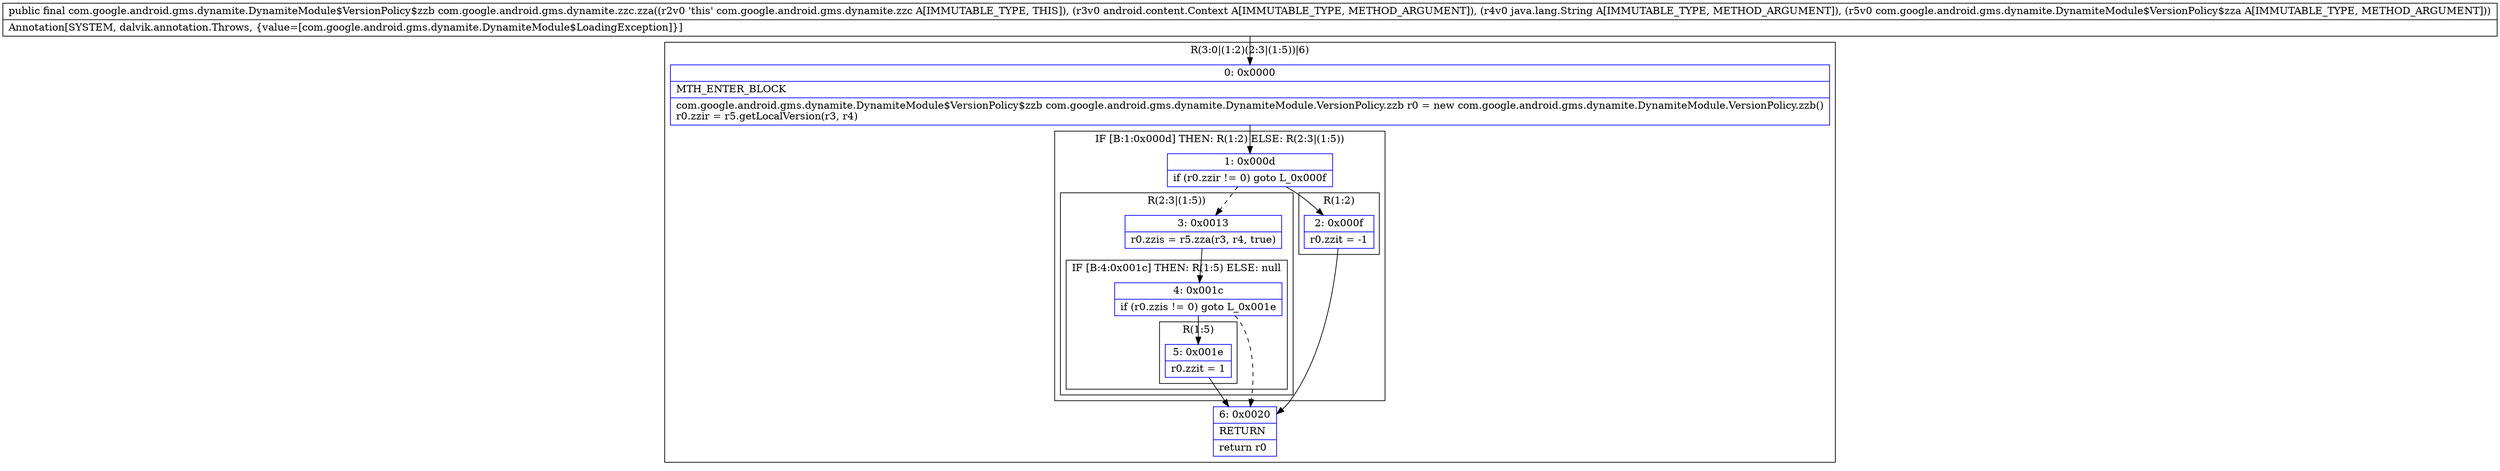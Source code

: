 digraph "CFG forcom.google.android.gms.dynamite.zzc.zza(Landroid\/content\/Context;Ljava\/lang\/String;Lcom\/google\/android\/gms\/dynamite\/DynamiteModule$VersionPolicy$zza;)Lcom\/google\/android\/gms\/dynamite\/DynamiteModule$VersionPolicy$zzb;" {
subgraph cluster_Region_265623247 {
label = "R(3:0|(1:2)(2:3|(1:5))|6)";
node [shape=record,color=blue];
Node_0 [shape=record,label="{0\:\ 0x0000|MTH_ENTER_BLOCK\l|com.google.android.gms.dynamite.DynamiteModule$VersionPolicy$zzb com.google.android.gms.dynamite.DynamiteModule.VersionPolicy.zzb r0 = new com.google.android.gms.dynamite.DynamiteModule.VersionPolicy.zzb()\lr0.zzir = r5.getLocalVersion(r3, r4)\l}"];
subgraph cluster_IfRegion_1047983345 {
label = "IF [B:1:0x000d] THEN: R(1:2) ELSE: R(2:3|(1:5))";
node [shape=record,color=blue];
Node_1 [shape=record,label="{1\:\ 0x000d|if (r0.zzir != 0) goto L_0x000f\l}"];
subgraph cluster_Region_1156371246 {
label = "R(1:2)";
node [shape=record,color=blue];
Node_2 [shape=record,label="{2\:\ 0x000f|r0.zzit = \-1\l}"];
}
subgraph cluster_Region_2081451703 {
label = "R(2:3|(1:5))";
node [shape=record,color=blue];
Node_3 [shape=record,label="{3\:\ 0x0013|r0.zzis = r5.zza(r3, r4, true)\l}"];
subgraph cluster_IfRegion_1540648084 {
label = "IF [B:4:0x001c] THEN: R(1:5) ELSE: null";
node [shape=record,color=blue];
Node_4 [shape=record,label="{4\:\ 0x001c|if (r0.zzis != 0) goto L_0x001e\l}"];
subgraph cluster_Region_1384962659 {
label = "R(1:5)";
node [shape=record,color=blue];
Node_5 [shape=record,label="{5\:\ 0x001e|r0.zzit = 1\l}"];
}
}
}
}
Node_6 [shape=record,label="{6\:\ 0x0020|RETURN\l|return r0\l}"];
}
MethodNode[shape=record,label="{public final com.google.android.gms.dynamite.DynamiteModule$VersionPolicy$zzb com.google.android.gms.dynamite.zzc.zza((r2v0 'this' com.google.android.gms.dynamite.zzc A[IMMUTABLE_TYPE, THIS]), (r3v0 android.content.Context A[IMMUTABLE_TYPE, METHOD_ARGUMENT]), (r4v0 java.lang.String A[IMMUTABLE_TYPE, METHOD_ARGUMENT]), (r5v0 com.google.android.gms.dynamite.DynamiteModule$VersionPolicy$zza A[IMMUTABLE_TYPE, METHOD_ARGUMENT]))  | Annotation[SYSTEM, dalvik.annotation.Throws, \{value=[com.google.android.gms.dynamite.DynamiteModule$LoadingException]\}]\l}"];
MethodNode -> Node_0;
Node_0 -> Node_1;
Node_1 -> Node_2;
Node_1 -> Node_3[style=dashed];
Node_2 -> Node_6;
Node_3 -> Node_4;
Node_4 -> Node_5;
Node_4 -> Node_6[style=dashed];
Node_5 -> Node_6;
}

